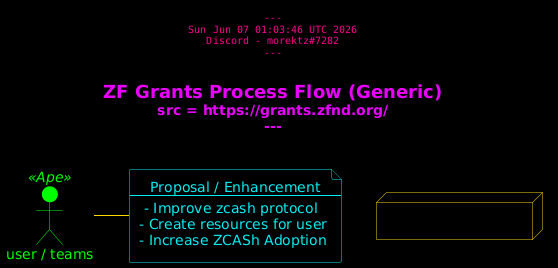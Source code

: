 @startuml

/'
This is for - https://github.com/morektz/MorektzBountySmash/blob/main/D/qbrzg.md#seletion-process
Diagram being generated from this source  - https://grants.zfnd.org/
'/ 

' Scaling
' scale 2

'Styling 
skinparam {
    DefaultTextAlignment Center
    DefaultFontName DejaVu Sans
    ArrowColor Gold
    BackgroundColor Black
    TitleFontColor E900FF
    Shadowing False

    HeaderFontName Monospaced
    HeaderFontColor FF008E

    ActorBackgroundColor Lime
    ActorBorderColor Lime 
    ActorFontColor Lime
    ActorStereotypeFontColor Lime

    RectangleBorderColor #04ECF0
    RectangleBackgroundColor Black
    RectangleFontColor #04D4F0

    FileBackgroundColor Black 
    FileBorderColor #04ECF0
    FileFontColor #04ECF0

    NodeBackgroundColor Black
    NodeBorderColor #F8D210
    NodeFontColor #F8D210
}

center header 

---
%date()
Discord - morektz#7282
---

end header 

title 
= ZF Grants Process Flow (Generic)
src = https://grants.zfnd.org/
---

end title 

' Actual Code 

:user / teams: as u1 <<Ape>>

' Boxes 

file f1 [
    Proposal / Enhancement
    ----
    - Improve zcash protocol  
    - Create resources for user 
    - Increase ZCASh Adoption 
]

node n1 [
    <img:ep/p/zcashc.png>
]

'Connections 

u1 - f1 





@enduml